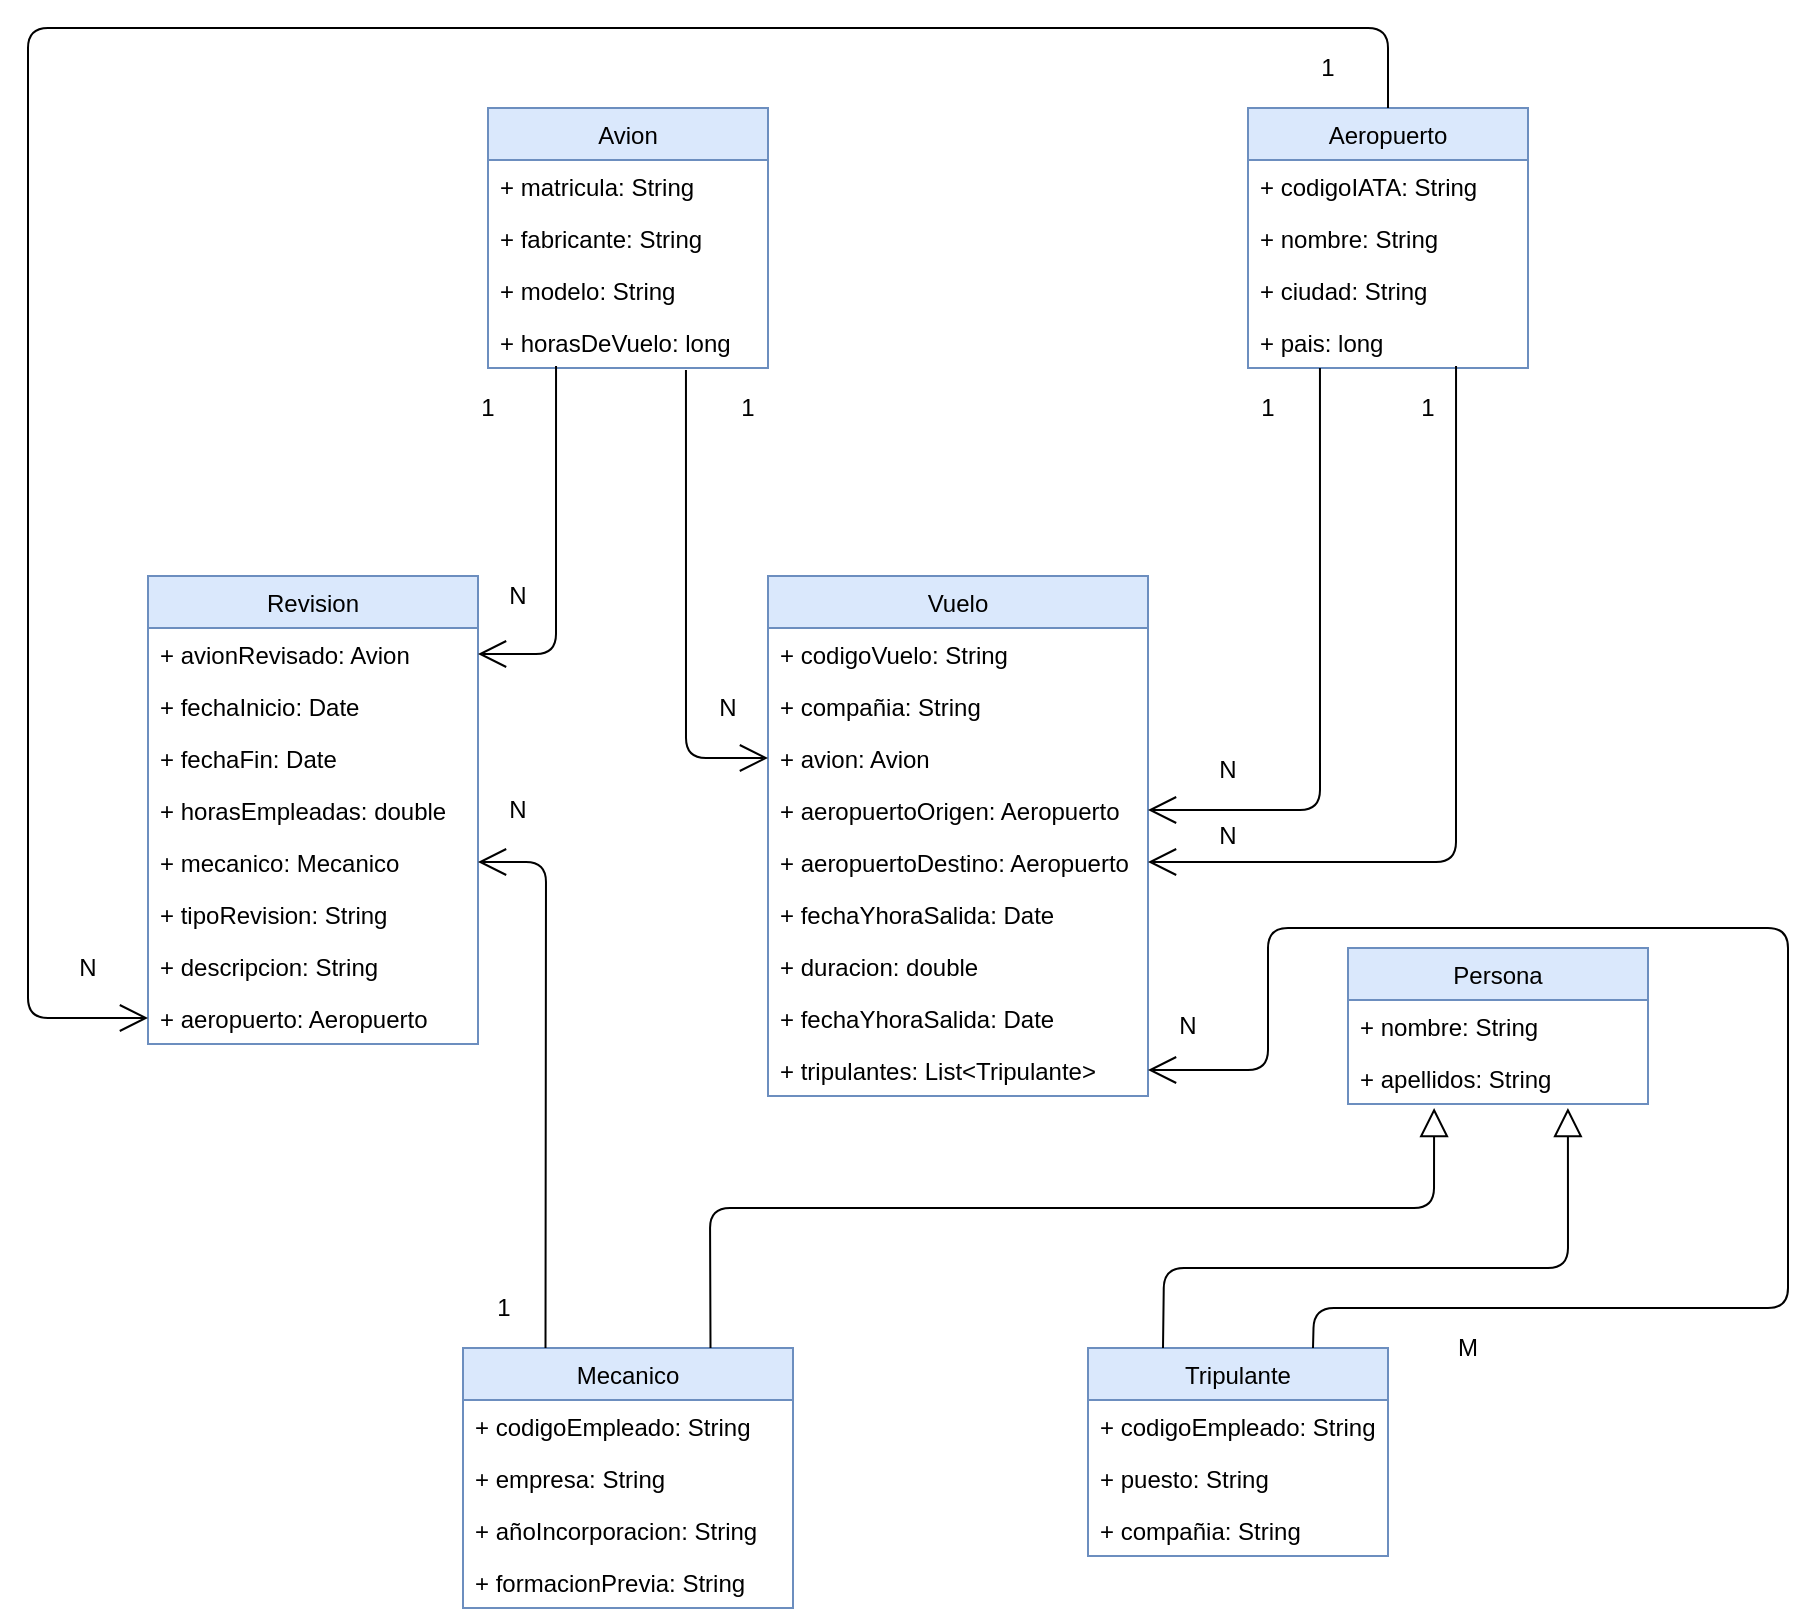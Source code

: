 <mxfile version="14.2.9" type="device"><diagram id="MuiKqpKszPQxwpocrO0u" name="Page-1"><mxGraphModel dx="1422" dy="1810" grid="1" gridSize="10" guides="1" tooltips="1" connect="1" arrows="1" fold="1" page="1" pageScale="1" pageWidth="850" pageHeight="1100" math="0" shadow="0"><root><mxCell id="0"/><mxCell id="1" parent="0"/><mxCell id="ylOAC5F9hMQmYglO5Xvq-2" value="Avion" style="swimlane;fontStyle=0;childLayout=stackLayout;horizontal=1;startSize=26;fillColor=#dae8fc;horizontalStack=0;resizeParent=1;resizeParentMax=0;resizeLast=0;collapsible=1;marginBottom=0;strokeColor=#6c8ebf;" vertex="1" parent="1"><mxGeometry x="350" y="-190" width="140" height="130" as="geometry"/></mxCell><mxCell id="ylOAC5F9hMQmYglO5Xvq-3" value="+ matricula: String" style="text;strokeColor=none;fillColor=none;align=left;verticalAlign=top;spacingLeft=4;spacingRight=4;overflow=hidden;rotatable=0;points=[[0,0.5],[1,0.5]];portConstraint=eastwest;" vertex="1" parent="ylOAC5F9hMQmYglO5Xvq-2"><mxGeometry y="26" width="140" height="26" as="geometry"/></mxCell><mxCell id="ylOAC5F9hMQmYglO5Xvq-4" value="+ fabricante: String" style="text;strokeColor=none;fillColor=none;align=left;verticalAlign=top;spacingLeft=4;spacingRight=4;overflow=hidden;rotatable=0;points=[[0,0.5],[1,0.5]];portConstraint=eastwest;" vertex="1" parent="ylOAC5F9hMQmYglO5Xvq-2"><mxGeometry y="52" width="140" height="26" as="geometry"/></mxCell><mxCell id="ylOAC5F9hMQmYglO5Xvq-5" value="+ modelo: String" style="text;strokeColor=none;fillColor=none;align=left;verticalAlign=top;spacingLeft=4;spacingRight=4;overflow=hidden;rotatable=0;points=[[0,0.5],[1,0.5]];portConstraint=eastwest;" vertex="1" parent="ylOAC5F9hMQmYglO5Xvq-2"><mxGeometry y="78" width="140" height="26" as="geometry"/></mxCell><mxCell id="ylOAC5F9hMQmYglO5Xvq-6" value="+ horasDeVuelo: long" style="text;strokeColor=none;fillColor=none;align=left;verticalAlign=top;spacingLeft=4;spacingRight=4;overflow=hidden;rotatable=0;points=[[0,0.5],[1,0.5]];portConstraint=eastwest;" vertex="1" parent="ylOAC5F9hMQmYglO5Xvq-2"><mxGeometry y="104" width="140" height="26" as="geometry"/></mxCell><mxCell id="ylOAC5F9hMQmYglO5Xvq-7" value="Aeropuerto" style="swimlane;fontStyle=0;childLayout=stackLayout;horizontal=1;startSize=26;fillColor=#dae8fc;horizontalStack=0;resizeParent=1;resizeParentMax=0;resizeLast=0;collapsible=1;marginBottom=0;strokeColor=#6c8ebf;" vertex="1" parent="1"><mxGeometry x="730" y="-190" width="140" height="130" as="geometry"/></mxCell><mxCell id="ylOAC5F9hMQmYglO5Xvq-8" value="+ codigoIATA: String" style="text;strokeColor=none;fillColor=none;align=left;verticalAlign=top;spacingLeft=4;spacingRight=4;overflow=hidden;rotatable=0;points=[[0,0.5],[1,0.5]];portConstraint=eastwest;" vertex="1" parent="ylOAC5F9hMQmYglO5Xvq-7"><mxGeometry y="26" width="140" height="26" as="geometry"/></mxCell><mxCell id="ylOAC5F9hMQmYglO5Xvq-9" value="+ nombre: String" style="text;strokeColor=none;fillColor=none;align=left;verticalAlign=top;spacingLeft=4;spacingRight=4;overflow=hidden;rotatable=0;points=[[0,0.5],[1,0.5]];portConstraint=eastwest;" vertex="1" parent="ylOAC5F9hMQmYglO5Xvq-7"><mxGeometry y="52" width="140" height="26" as="geometry"/></mxCell><mxCell id="ylOAC5F9hMQmYglO5Xvq-10" value="+ ciudad: String" style="text;strokeColor=none;fillColor=none;align=left;verticalAlign=top;spacingLeft=4;spacingRight=4;overflow=hidden;rotatable=0;points=[[0,0.5],[1,0.5]];portConstraint=eastwest;" vertex="1" parent="ylOAC5F9hMQmYglO5Xvq-7"><mxGeometry y="78" width="140" height="26" as="geometry"/></mxCell><mxCell id="ylOAC5F9hMQmYglO5Xvq-11" value="+ pais: long" style="text;strokeColor=none;fillColor=none;align=left;verticalAlign=top;spacingLeft=4;spacingRight=4;overflow=hidden;rotatable=0;points=[[0,0.5],[1,0.5]];portConstraint=eastwest;" vertex="1" parent="ylOAC5F9hMQmYglO5Xvq-7"><mxGeometry y="104" width="140" height="26" as="geometry"/></mxCell><mxCell id="ylOAC5F9hMQmYglO5Xvq-12" value="Tripulante" style="swimlane;fontStyle=0;childLayout=stackLayout;horizontal=1;startSize=26;fillColor=#dae8fc;horizontalStack=0;resizeParent=1;resizeParentMax=0;resizeLast=0;collapsible=1;marginBottom=0;strokeColor=#6c8ebf;" vertex="1" parent="1"><mxGeometry x="650" y="430" width="150" height="104" as="geometry"/></mxCell><mxCell id="ylOAC5F9hMQmYglO5Xvq-13" value="+ codigoEmpleado: String" style="text;strokeColor=none;fillColor=none;align=left;verticalAlign=top;spacingLeft=4;spacingRight=4;overflow=hidden;rotatable=0;points=[[0,0.5],[1,0.5]];portConstraint=eastwest;" vertex="1" parent="ylOAC5F9hMQmYglO5Xvq-12"><mxGeometry y="26" width="150" height="26" as="geometry"/></mxCell><mxCell id="ylOAC5F9hMQmYglO5Xvq-16" value="+ puesto: String" style="text;strokeColor=none;fillColor=none;align=left;verticalAlign=top;spacingLeft=4;spacingRight=4;overflow=hidden;rotatable=0;points=[[0,0.5],[1,0.5]];portConstraint=eastwest;" vertex="1" parent="ylOAC5F9hMQmYglO5Xvq-12"><mxGeometry y="52" width="150" height="26" as="geometry"/></mxCell><mxCell id="ylOAC5F9hMQmYglO5Xvq-27" value="+ compañia: String" style="text;strokeColor=none;fillColor=none;align=left;verticalAlign=top;spacingLeft=4;spacingRight=4;overflow=hidden;rotatable=0;points=[[0,0.5],[1,0.5]];portConstraint=eastwest;" vertex="1" parent="ylOAC5F9hMQmYglO5Xvq-12"><mxGeometry y="78" width="150" height="26" as="geometry"/></mxCell><mxCell id="ylOAC5F9hMQmYglO5Xvq-28" value="Vuelo" style="swimlane;fontStyle=0;childLayout=stackLayout;horizontal=1;startSize=26;fillColor=#dae8fc;horizontalStack=0;resizeParent=1;resizeParentMax=0;resizeLast=0;collapsible=1;marginBottom=0;strokeColor=#6c8ebf;" vertex="1" parent="1"><mxGeometry x="490" y="44" width="190" height="260" as="geometry"/></mxCell><mxCell id="ylOAC5F9hMQmYglO5Xvq-29" value="+ codigoVuelo: String" style="text;strokeColor=none;fillColor=none;align=left;verticalAlign=top;spacingLeft=4;spacingRight=4;overflow=hidden;rotatable=0;points=[[0,0.5],[1,0.5]];portConstraint=eastwest;" vertex="1" parent="ylOAC5F9hMQmYglO5Xvq-28"><mxGeometry y="26" width="190" height="26" as="geometry"/></mxCell><mxCell id="ylOAC5F9hMQmYglO5Xvq-30" value="+ compañia: String" style="text;strokeColor=none;fillColor=none;align=left;verticalAlign=top;spacingLeft=4;spacingRight=4;overflow=hidden;rotatable=0;points=[[0,0.5],[1,0.5]];portConstraint=eastwest;" vertex="1" parent="ylOAC5F9hMQmYglO5Xvq-28"><mxGeometry y="52" width="190" height="26" as="geometry"/></mxCell><mxCell id="ylOAC5F9hMQmYglO5Xvq-31" value="+ avion: Avion" style="text;strokeColor=none;fillColor=none;align=left;verticalAlign=top;spacingLeft=4;spacingRight=4;overflow=hidden;rotatable=0;points=[[0,0.5],[1,0.5]];portConstraint=eastwest;" vertex="1" parent="ylOAC5F9hMQmYglO5Xvq-28"><mxGeometry y="78" width="190" height="26" as="geometry"/></mxCell><mxCell id="ylOAC5F9hMQmYglO5Xvq-32" value="+ aeropuertoOrigen: Aeropuerto" style="text;strokeColor=none;fillColor=none;align=left;verticalAlign=top;spacingLeft=4;spacingRight=4;overflow=hidden;rotatable=0;points=[[0,0.5],[1,0.5]];portConstraint=eastwest;" vertex="1" parent="ylOAC5F9hMQmYglO5Xvq-28"><mxGeometry y="104" width="190" height="26" as="geometry"/></mxCell><mxCell id="ylOAC5F9hMQmYglO5Xvq-33" value="+ aeropuertoDestino: Aeropuerto" style="text;strokeColor=none;fillColor=none;align=left;verticalAlign=top;spacingLeft=4;spacingRight=4;overflow=hidden;rotatable=0;points=[[0,0.5],[1,0.5]];portConstraint=eastwest;" vertex="1" parent="ylOAC5F9hMQmYglO5Xvq-28"><mxGeometry y="130" width="190" height="26" as="geometry"/></mxCell><mxCell id="ylOAC5F9hMQmYglO5Xvq-34" value="+ fechaYhoraSalida: Date" style="text;strokeColor=none;fillColor=none;align=left;verticalAlign=top;spacingLeft=4;spacingRight=4;overflow=hidden;rotatable=0;points=[[0,0.5],[1,0.5]];portConstraint=eastwest;" vertex="1" parent="ylOAC5F9hMQmYglO5Xvq-28"><mxGeometry y="156" width="190" height="26" as="geometry"/></mxCell><mxCell id="ylOAC5F9hMQmYglO5Xvq-35" value="+ duracion: double" style="text;strokeColor=none;fillColor=none;align=left;verticalAlign=top;spacingLeft=4;spacingRight=4;overflow=hidden;rotatable=0;points=[[0,0.5],[1,0.5]];portConstraint=eastwest;" vertex="1" parent="ylOAC5F9hMQmYglO5Xvq-28"><mxGeometry y="182" width="190" height="26" as="geometry"/></mxCell><mxCell id="ylOAC5F9hMQmYglO5Xvq-36" value="+ fechaYhoraSalida: Date" style="text;strokeColor=none;fillColor=none;align=left;verticalAlign=top;spacingLeft=4;spacingRight=4;overflow=hidden;rotatable=0;points=[[0,0.5],[1,0.5]];portConstraint=eastwest;" vertex="1" parent="ylOAC5F9hMQmYglO5Xvq-28"><mxGeometry y="208" width="190" height="26" as="geometry"/></mxCell><mxCell id="ylOAC5F9hMQmYglO5Xvq-37" value="+ tripulantes: List&lt;Tripulante&gt;" style="text;strokeColor=none;fillColor=none;align=left;verticalAlign=top;spacingLeft=4;spacingRight=4;overflow=hidden;rotatable=0;points=[[0,0.5],[1,0.5]];portConstraint=eastwest;" vertex="1" parent="ylOAC5F9hMQmYglO5Xvq-28"><mxGeometry y="234" width="190" height="26" as="geometry"/></mxCell><mxCell id="ylOAC5F9hMQmYglO5Xvq-38" value="Mecanico" style="swimlane;fontStyle=0;childLayout=stackLayout;horizontal=1;startSize=26;fillColor=#dae8fc;horizontalStack=0;resizeParent=1;resizeParentMax=0;resizeLast=0;collapsible=1;marginBottom=0;strokeColor=#6c8ebf;" vertex="1" parent="1"><mxGeometry x="337.5" y="430" width="165" height="130" as="geometry"/></mxCell><mxCell id="ylOAC5F9hMQmYglO5Xvq-39" value="+ codigoEmpleado: String" style="text;strokeColor=none;fillColor=none;align=left;verticalAlign=top;spacingLeft=4;spacingRight=4;overflow=hidden;rotatable=0;points=[[0,0.5],[1,0.5]];portConstraint=eastwest;" vertex="1" parent="ylOAC5F9hMQmYglO5Xvq-38"><mxGeometry y="26" width="165" height="26" as="geometry"/></mxCell><mxCell id="ylOAC5F9hMQmYglO5Xvq-42" value="+ empresa: String" style="text;strokeColor=none;fillColor=none;align=left;verticalAlign=top;spacingLeft=4;spacingRight=4;overflow=hidden;rotatable=0;points=[[0,0.5],[1,0.5]];portConstraint=eastwest;" vertex="1" parent="ylOAC5F9hMQmYglO5Xvq-38"><mxGeometry y="52" width="165" height="26" as="geometry"/></mxCell><mxCell id="ylOAC5F9hMQmYglO5Xvq-43" value="+ añoIncorporacion: String" style="text;strokeColor=none;fillColor=none;align=left;verticalAlign=top;spacingLeft=4;spacingRight=4;overflow=hidden;rotatable=0;points=[[0,0.5],[1,0.5]];portConstraint=eastwest;" vertex="1" parent="ylOAC5F9hMQmYglO5Xvq-38"><mxGeometry y="78" width="165" height="26" as="geometry"/></mxCell><mxCell id="ylOAC5F9hMQmYglO5Xvq-44" value="+ formacionPrevia: String" style="text;strokeColor=none;fillColor=none;align=left;verticalAlign=top;spacingLeft=4;spacingRight=4;overflow=hidden;rotatable=0;points=[[0,0.5],[1,0.5]];portConstraint=eastwest;" vertex="1" parent="ylOAC5F9hMQmYglO5Xvq-38"><mxGeometry y="104" width="165" height="26" as="geometry"/></mxCell><mxCell id="ylOAC5F9hMQmYglO5Xvq-45" value="Revision" style="swimlane;fontStyle=0;childLayout=stackLayout;horizontal=1;startSize=26;fillColor=#dae8fc;horizontalStack=0;resizeParent=1;resizeParentMax=0;resizeLast=0;collapsible=1;marginBottom=0;strokeColor=#6c8ebf;" vertex="1" parent="1"><mxGeometry x="180" y="44" width="165" height="234" as="geometry"/></mxCell><mxCell id="ylOAC5F9hMQmYglO5Xvq-46" value="+ avionRevisado: Avion" style="text;strokeColor=none;fillColor=none;align=left;verticalAlign=top;spacingLeft=4;spacingRight=4;overflow=hidden;rotatable=0;points=[[0,0.5],[1,0.5]];portConstraint=eastwest;" vertex="1" parent="ylOAC5F9hMQmYglO5Xvq-45"><mxGeometry y="26" width="165" height="26" as="geometry"/></mxCell><mxCell id="ylOAC5F9hMQmYglO5Xvq-47" value="+ fechaInicio: Date" style="text;strokeColor=none;fillColor=none;align=left;verticalAlign=top;spacingLeft=4;spacingRight=4;overflow=hidden;rotatable=0;points=[[0,0.5],[1,0.5]];portConstraint=eastwest;" vertex="1" parent="ylOAC5F9hMQmYglO5Xvq-45"><mxGeometry y="52" width="165" height="26" as="geometry"/></mxCell><mxCell id="ylOAC5F9hMQmYglO5Xvq-48" value="+ fechaFin: Date" style="text;strokeColor=none;fillColor=none;align=left;verticalAlign=top;spacingLeft=4;spacingRight=4;overflow=hidden;rotatable=0;points=[[0,0.5],[1,0.5]];portConstraint=eastwest;" vertex="1" parent="ylOAC5F9hMQmYglO5Xvq-45"><mxGeometry y="78" width="165" height="26" as="geometry"/></mxCell><mxCell id="ylOAC5F9hMQmYglO5Xvq-49" value="+ horasEmpleadas: double" style="text;strokeColor=none;fillColor=none;align=left;verticalAlign=top;spacingLeft=4;spacingRight=4;overflow=hidden;rotatable=0;points=[[0,0.5],[1,0.5]];portConstraint=eastwest;" vertex="1" parent="ylOAC5F9hMQmYglO5Xvq-45"><mxGeometry y="104" width="165" height="26" as="geometry"/></mxCell><mxCell id="ylOAC5F9hMQmYglO5Xvq-50" value="+ mecanico: Mecanico" style="text;strokeColor=none;fillColor=none;align=left;verticalAlign=top;spacingLeft=4;spacingRight=4;overflow=hidden;rotatable=0;points=[[0,0.5],[1,0.5]];portConstraint=eastwest;" vertex="1" parent="ylOAC5F9hMQmYglO5Xvq-45"><mxGeometry y="130" width="165" height="26" as="geometry"/></mxCell><mxCell id="ylOAC5F9hMQmYglO5Xvq-51" value="+ tipoRevision: String" style="text;strokeColor=none;fillColor=none;align=left;verticalAlign=top;spacingLeft=4;spacingRight=4;overflow=hidden;rotatable=0;points=[[0,0.5],[1,0.5]];portConstraint=eastwest;" vertex="1" parent="ylOAC5F9hMQmYglO5Xvq-45"><mxGeometry y="156" width="165" height="26" as="geometry"/></mxCell><mxCell id="ylOAC5F9hMQmYglO5Xvq-53" value="+ descripcion: String" style="text;strokeColor=none;fillColor=none;align=left;verticalAlign=top;spacingLeft=4;spacingRight=4;overflow=hidden;rotatable=0;points=[[0,0.5],[1,0.5]];portConstraint=eastwest;" vertex="1" parent="ylOAC5F9hMQmYglO5Xvq-45"><mxGeometry y="182" width="165" height="26" as="geometry"/></mxCell><mxCell id="ylOAC5F9hMQmYglO5Xvq-52" value="+ aeropuerto: Aeropuerto" style="text;strokeColor=none;fillColor=none;align=left;verticalAlign=top;spacingLeft=4;spacingRight=4;overflow=hidden;rotatable=0;points=[[0,0.5],[1,0.5]];portConstraint=eastwest;" vertex="1" parent="ylOAC5F9hMQmYglO5Xvq-45"><mxGeometry y="208" width="165" height="26" as="geometry"/></mxCell><mxCell id="ylOAC5F9hMQmYglO5Xvq-54" value="Persona" style="swimlane;fontStyle=0;childLayout=stackLayout;horizontal=1;startSize=26;fillColor=#dae8fc;horizontalStack=0;resizeParent=1;resizeParentMax=0;resizeLast=0;collapsible=1;marginBottom=0;strokeColor=#6c8ebf;" vertex="1" parent="1"><mxGeometry x="780" y="230" width="150" height="78" as="geometry"/></mxCell><mxCell id="ylOAC5F9hMQmYglO5Xvq-56" value="+ nombre: String" style="text;strokeColor=none;fillColor=none;align=left;verticalAlign=top;spacingLeft=4;spacingRight=4;overflow=hidden;rotatable=0;points=[[0,0.5],[1,0.5]];portConstraint=eastwest;" vertex="1" parent="ylOAC5F9hMQmYglO5Xvq-54"><mxGeometry y="26" width="150" height="26" as="geometry"/></mxCell><mxCell id="ylOAC5F9hMQmYglO5Xvq-57" value="+ apellidos: String" style="text;strokeColor=none;fillColor=none;align=left;verticalAlign=top;spacingLeft=4;spacingRight=4;overflow=hidden;rotatable=0;points=[[0,0.5],[1,0.5]];portConstraint=eastwest;" vertex="1" parent="ylOAC5F9hMQmYglO5Xvq-54"><mxGeometry y="52" width="150" height="26" as="geometry"/></mxCell><mxCell id="ylOAC5F9hMQmYglO5Xvq-60" value="" style="endArrow=block;endFill=0;endSize=12;html=1;entryX=0.287;entryY=1.077;entryDx=0;entryDy=0;entryPerimeter=0;exitX=0.75;exitY=0;exitDx=0;exitDy=0;" edge="1" parent="1" source="ylOAC5F9hMQmYglO5Xvq-38" target="ylOAC5F9hMQmYglO5Xvq-57"><mxGeometry width="160" relative="1" as="geometry"><mxPoint x="510" y="320" as="sourcePoint"/><mxPoint x="670" y="320" as="targetPoint"/><Array as="points"><mxPoint x="461" y="360"/><mxPoint x="823" y="360"/></Array></mxGeometry></mxCell><mxCell id="ylOAC5F9hMQmYglO5Xvq-61" value="" style="endArrow=block;endFill=0;endSize=12;html=1;entryX=0.733;entryY=1.077;entryDx=0;entryDy=0;entryPerimeter=0;exitX=0.25;exitY=0;exitDx=0;exitDy=0;" edge="1" parent="1" source="ylOAC5F9hMQmYglO5Xvq-12" target="ylOAC5F9hMQmYglO5Xvq-57"><mxGeometry width="160" relative="1" as="geometry"><mxPoint x="322.5" y="440" as="sourcePoint"/><mxPoint x="863.05" y="310.002" as="targetPoint"/><Array as="points"><mxPoint x="688" y="390"/><mxPoint x="890" y="390"/></Array></mxGeometry></mxCell><mxCell id="ylOAC5F9hMQmYglO5Xvq-63" value="" style="endArrow=open;endFill=1;endSize=12;html=1;exitX=0.75;exitY=0;exitDx=0;exitDy=0;entryX=1;entryY=0.5;entryDx=0;entryDy=0;" edge="1" parent="1" source="ylOAC5F9hMQmYglO5Xvq-12" target="ylOAC5F9hMQmYglO5Xvq-37"><mxGeometry width="160" relative="1" as="geometry"><mxPoint x="520" y="310" as="sourcePoint"/><mxPoint x="1070" y="460" as="targetPoint"/><Array as="points"><mxPoint x="763" y="410"/><mxPoint x="1000" y="410"/><mxPoint x="1000" y="220"/><mxPoint x="740" y="220"/><mxPoint x="740" y="291"/></Array></mxGeometry></mxCell><mxCell id="ylOAC5F9hMQmYglO5Xvq-64" value="" style="endArrow=open;endFill=1;endSize=12;html=1;entryX=0;entryY=0.5;entryDx=0;entryDy=0;exitX=0.5;exitY=0;exitDx=0;exitDy=0;" edge="1" parent="1" source="ylOAC5F9hMQmYglO5Xvq-7" target="ylOAC5F9hMQmYglO5Xvq-52"><mxGeometry width="160" relative="1" as="geometry"><mxPoint x="590" y="590" as="sourcePoint"/><mxPoint x="750" y="590" as="targetPoint"/><Array as="points"><mxPoint x="800" y="-230"/><mxPoint x="120" y="-230"/><mxPoint x="120" y="265"/></Array></mxGeometry></mxCell><mxCell id="ylOAC5F9hMQmYglO5Xvq-65" value="" style="endArrow=open;endFill=1;endSize=12;html=1;entryX=1;entryY=0.5;entryDx=0;entryDy=0;exitX=0.25;exitY=0;exitDx=0;exitDy=0;" edge="1" parent="1" source="ylOAC5F9hMQmYglO5Xvq-38" target="ylOAC5F9hMQmYglO5Xvq-50"><mxGeometry width="160" relative="1" as="geometry"><mxPoint x="520" y="310" as="sourcePoint"/><mxPoint x="680" y="310" as="targetPoint"/><Array as="points"><mxPoint x="379" y="187"/></Array></mxGeometry></mxCell><mxCell id="ylOAC5F9hMQmYglO5Xvq-66" value="" style="endArrow=open;endFill=1;endSize=12;html=1;entryX=1;entryY=0.5;entryDx=0;entryDy=0;exitX=0.243;exitY=0.962;exitDx=0;exitDy=0;exitPerimeter=0;" edge="1" parent="1" source="ylOAC5F9hMQmYglO5Xvq-6" target="ylOAC5F9hMQmYglO5Xvq-46"><mxGeometry width="160" relative="1" as="geometry"><mxPoint x="520" y="70" as="sourcePoint"/><mxPoint x="680" y="70" as="targetPoint"/><Array as="points"><mxPoint x="384" y="83"/></Array></mxGeometry></mxCell><mxCell id="ylOAC5F9hMQmYglO5Xvq-67" value="" style="endArrow=open;endFill=1;endSize=12;html=1;entryX=0;entryY=0.5;entryDx=0;entryDy=0;exitX=0.707;exitY=1.038;exitDx=0;exitDy=0;exitPerimeter=0;" edge="1" parent="1" source="ylOAC5F9hMQmYglO5Xvq-6" target="ylOAC5F9hMQmYglO5Xvq-31"><mxGeometry width="160" relative="1" as="geometry"><mxPoint x="394.02" y="-50.988" as="sourcePoint"/><mxPoint x="355" y="93" as="targetPoint"/><Array as="points"><mxPoint x="449" y="135"/></Array></mxGeometry></mxCell><mxCell id="ylOAC5F9hMQmYglO5Xvq-68" value="" style="endArrow=open;endFill=1;endSize=12;html=1;exitX=0.257;exitY=1;exitDx=0;exitDy=0;exitPerimeter=0;entryX=1;entryY=0.5;entryDx=0;entryDy=0;" edge="1" parent="1" source="ylOAC5F9hMQmYglO5Xvq-11" target="ylOAC5F9hMQmYglO5Xvq-32"><mxGeometry width="160" relative="1" as="geometry"><mxPoint x="520" y="230" as="sourcePoint"/><mxPoint x="680" y="230" as="targetPoint"/><Array as="points"><mxPoint x="766" y="161"/></Array></mxGeometry></mxCell><mxCell id="ylOAC5F9hMQmYglO5Xvq-69" value="" style="endArrow=open;endFill=1;endSize=12;html=1;exitX=0.743;exitY=0.962;exitDx=0;exitDy=0;exitPerimeter=0;entryX=1;entryY=0.5;entryDx=0;entryDy=0;" edge="1" parent="1" source="ylOAC5F9hMQmYglO5Xvq-11" target="ylOAC5F9hMQmYglO5Xvq-33"><mxGeometry width="160" relative="1" as="geometry"><mxPoint x="775.98" y="-50" as="sourcePoint"/><mxPoint x="690" y="171" as="targetPoint"/><Array as="points"><mxPoint x="834" y="187"/></Array></mxGeometry></mxCell><mxCell id="ylOAC5F9hMQmYglO5Xvq-70" value="1" style="text;html=1;strokeColor=none;fillColor=none;align=center;verticalAlign=middle;whiteSpace=wrap;rounded=0;" vertex="1" parent="1"><mxGeometry x="460" y="-50" width="40" height="20" as="geometry"/></mxCell><mxCell id="ylOAC5F9hMQmYglO5Xvq-71" value="1" style="text;html=1;strokeColor=none;fillColor=none;align=center;verticalAlign=middle;whiteSpace=wrap;rounded=0;" vertex="1" parent="1"><mxGeometry x="330" y="-50" width="40" height="20" as="geometry"/></mxCell><mxCell id="ylOAC5F9hMQmYglO5Xvq-72" value="N" style="text;html=1;strokeColor=none;fillColor=none;align=center;verticalAlign=middle;whiteSpace=wrap;rounded=0;" vertex="1" parent="1"><mxGeometry x="345" y="44" width="40" height="20" as="geometry"/></mxCell><mxCell id="ylOAC5F9hMQmYglO5Xvq-73" value="N" style="text;html=1;strokeColor=none;fillColor=none;align=center;verticalAlign=middle;whiteSpace=wrap;rounded=0;" vertex="1" parent="1"><mxGeometry x="450" y="100" width="40" height="20" as="geometry"/></mxCell><mxCell id="ylOAC5F9hMQmYglO5Xvq-74" value="1" style="text;html=1;strokeColor=none;fillColor=none;align=center;verticalAlign=middle;whiteSpace=wrap;rounded=0;" vertex="1" parent="1"><mxGeometry x="750" y="-220" width="40" height="20" as="geometry"/></mxCell><mxCell id="ylOAC5F9hMQmYglO5Xvq-75" value="N" style="text;html=1;strokeColor=none;fillColor=none;align=center;verticalAlign=middle;whiteSpace=wrap;rounded=0;" vertex="1" parent="1"><mxGeometry x="130" y="230" width="40" height="20" as="geometry"/></mxCell><mxCell id="ylOAC5F9hMQmYglO5Xvq-76" value="N" style="text;html=1;strokeColor=none;fillColor=none;align=center;verticalAlign=middle;whiteSpace=wrap;rounded=0;" vertex="1" parent="1"><mxGeometry x="345" y="151" width="40" height="20" as="geometry"/></mxCell><mxCell id="ylOAC5F9hMQmYglO5Xvq-77" value="1" style="text;html=1;strokeColor=none;fillColor=none;align=center;verticalAlign=middle;whiteSpace=wrap;rounded=0;" vertex="1" parent="1"><mxGeometry x="337.5" y="400" width="40" height="20" as="geometry"/></mxCell><mxCell id="ylOAC5F9hMQmYglO5Xvq-78" value="N" style="text;html=1;strokeColor=none;fillColor=none;align=center;verticalAlign=middle;whiteSpace=wrap;rounded=0;" vertex="1" parent="1"><mxGeometry x="680" y="259" width="40" height="20" as="geometry"/></mxCell><mxCell id="ylOAC5F9hMQmYglO5Xvq-79" value="M" style="text;html=1;strokeColor=none;fillColor=none;align=center;verticalAlign=middle;whiteSpace=wrap;rounded=0;" vertex="1" parent="1"><mxGeometry x="820" y="420" width="40" height="20" as="geometry"/></mxCell><mxCell id="ylOAC5F9hMQmYglO5Xvq-80" value="1" style="text;html=1;strokeColor=none;fillColor=none;align=center;verticalAlign=middle;whiteSpace=wrap;rounded=0;" vertex="1" parent="1"><mxGeometry x="720" y="-50" width="40" height="20" as="geometry"/></mxCell><mxCell id="ylOAC5F9hMQmYglO5Xvq-81" value="1" style="text;html=1;strokeColor=none;fillColor=none;align=center;verticalAlign=middle;whiteSpace=wrap;rounded=0;" vertex="1" parent="1"><mxGeometry x="800" y="-50" width="40" height="20" as="geometry"/></mxCell><mxCell id="ylOAC5F9hMQmYglO5Xvq-82" value="N" style="text;html=1;strokeColor=none;fillColor=none;align=center;verticalAlign=middle;whiteSpace=wrap;rounded=0;" vertex="1" parent="1"><mxGeometry x="700" y="131" width="40" height="20" as="geometry"/></mxCell><mxCell id="ylOAC5F9hMQmYglO5Xvq-83" value="N" style="text;html=1;strokeColor=none;fillColor=none;align=center;verticalAlign=middle;whiteSpace=wrap;rounded=0;" vertex="1" parent="1"><mxGeometry x="700" y="164" width="40" height="20" as="geometry"/></mxCell></root></mxGraphModel></diagram></mxfile>